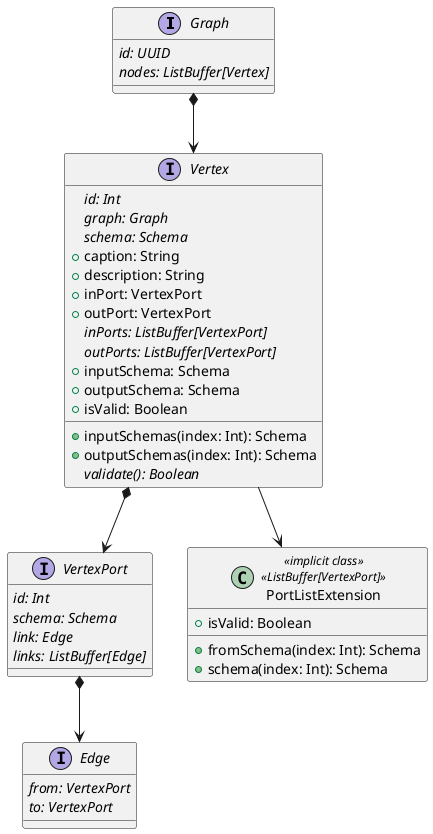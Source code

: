 @startuml

interface Graph {
    {abstract}id: UUID
    {abstract}nodes: ListBuffer[Vertex]
}

Graph *-->Vertex

interface Vertex {
    {abstract}id: Int
    {abstract}graph: Graph
    {abstract}schema: Schema
    +caption: String
    +description: String
    +inPort: VertexPort
    +outPort: VertexPort
    {abstract}inPorts: ListBuffer[VertexPort]
    {abstract}outPorts: ListBuffer[VertexPort]
    +inputSchema: Schema
    +inputSchemas(index: Int): Schema
    +outputSchema: Schema
    +outputSchemas(index: Int): Schema
    +isValid: Boolean
    {abstract}validate(): Boolean
}

Vertex *--> VertexPort
Vertex --> PortListExtension

interface VertexPort {
    {abstract}id: Int
    {abstract}schema: Schema
    {abstract}link: Edge
    {abstract}links: ListBuffer[Edge]
}

VertexPort *--> Edge

interface Edge {
    {abstract}from: VertexPort
    {abstract}to: VertexPort
}

class PortListExtension <<implicit class>>\n<<ListBuffer[VertexPort]>> {
    +isValid: Boolean
    +fromSchema(index: Int): Schema
    +schema(index: Int): Schema
}

@enduml